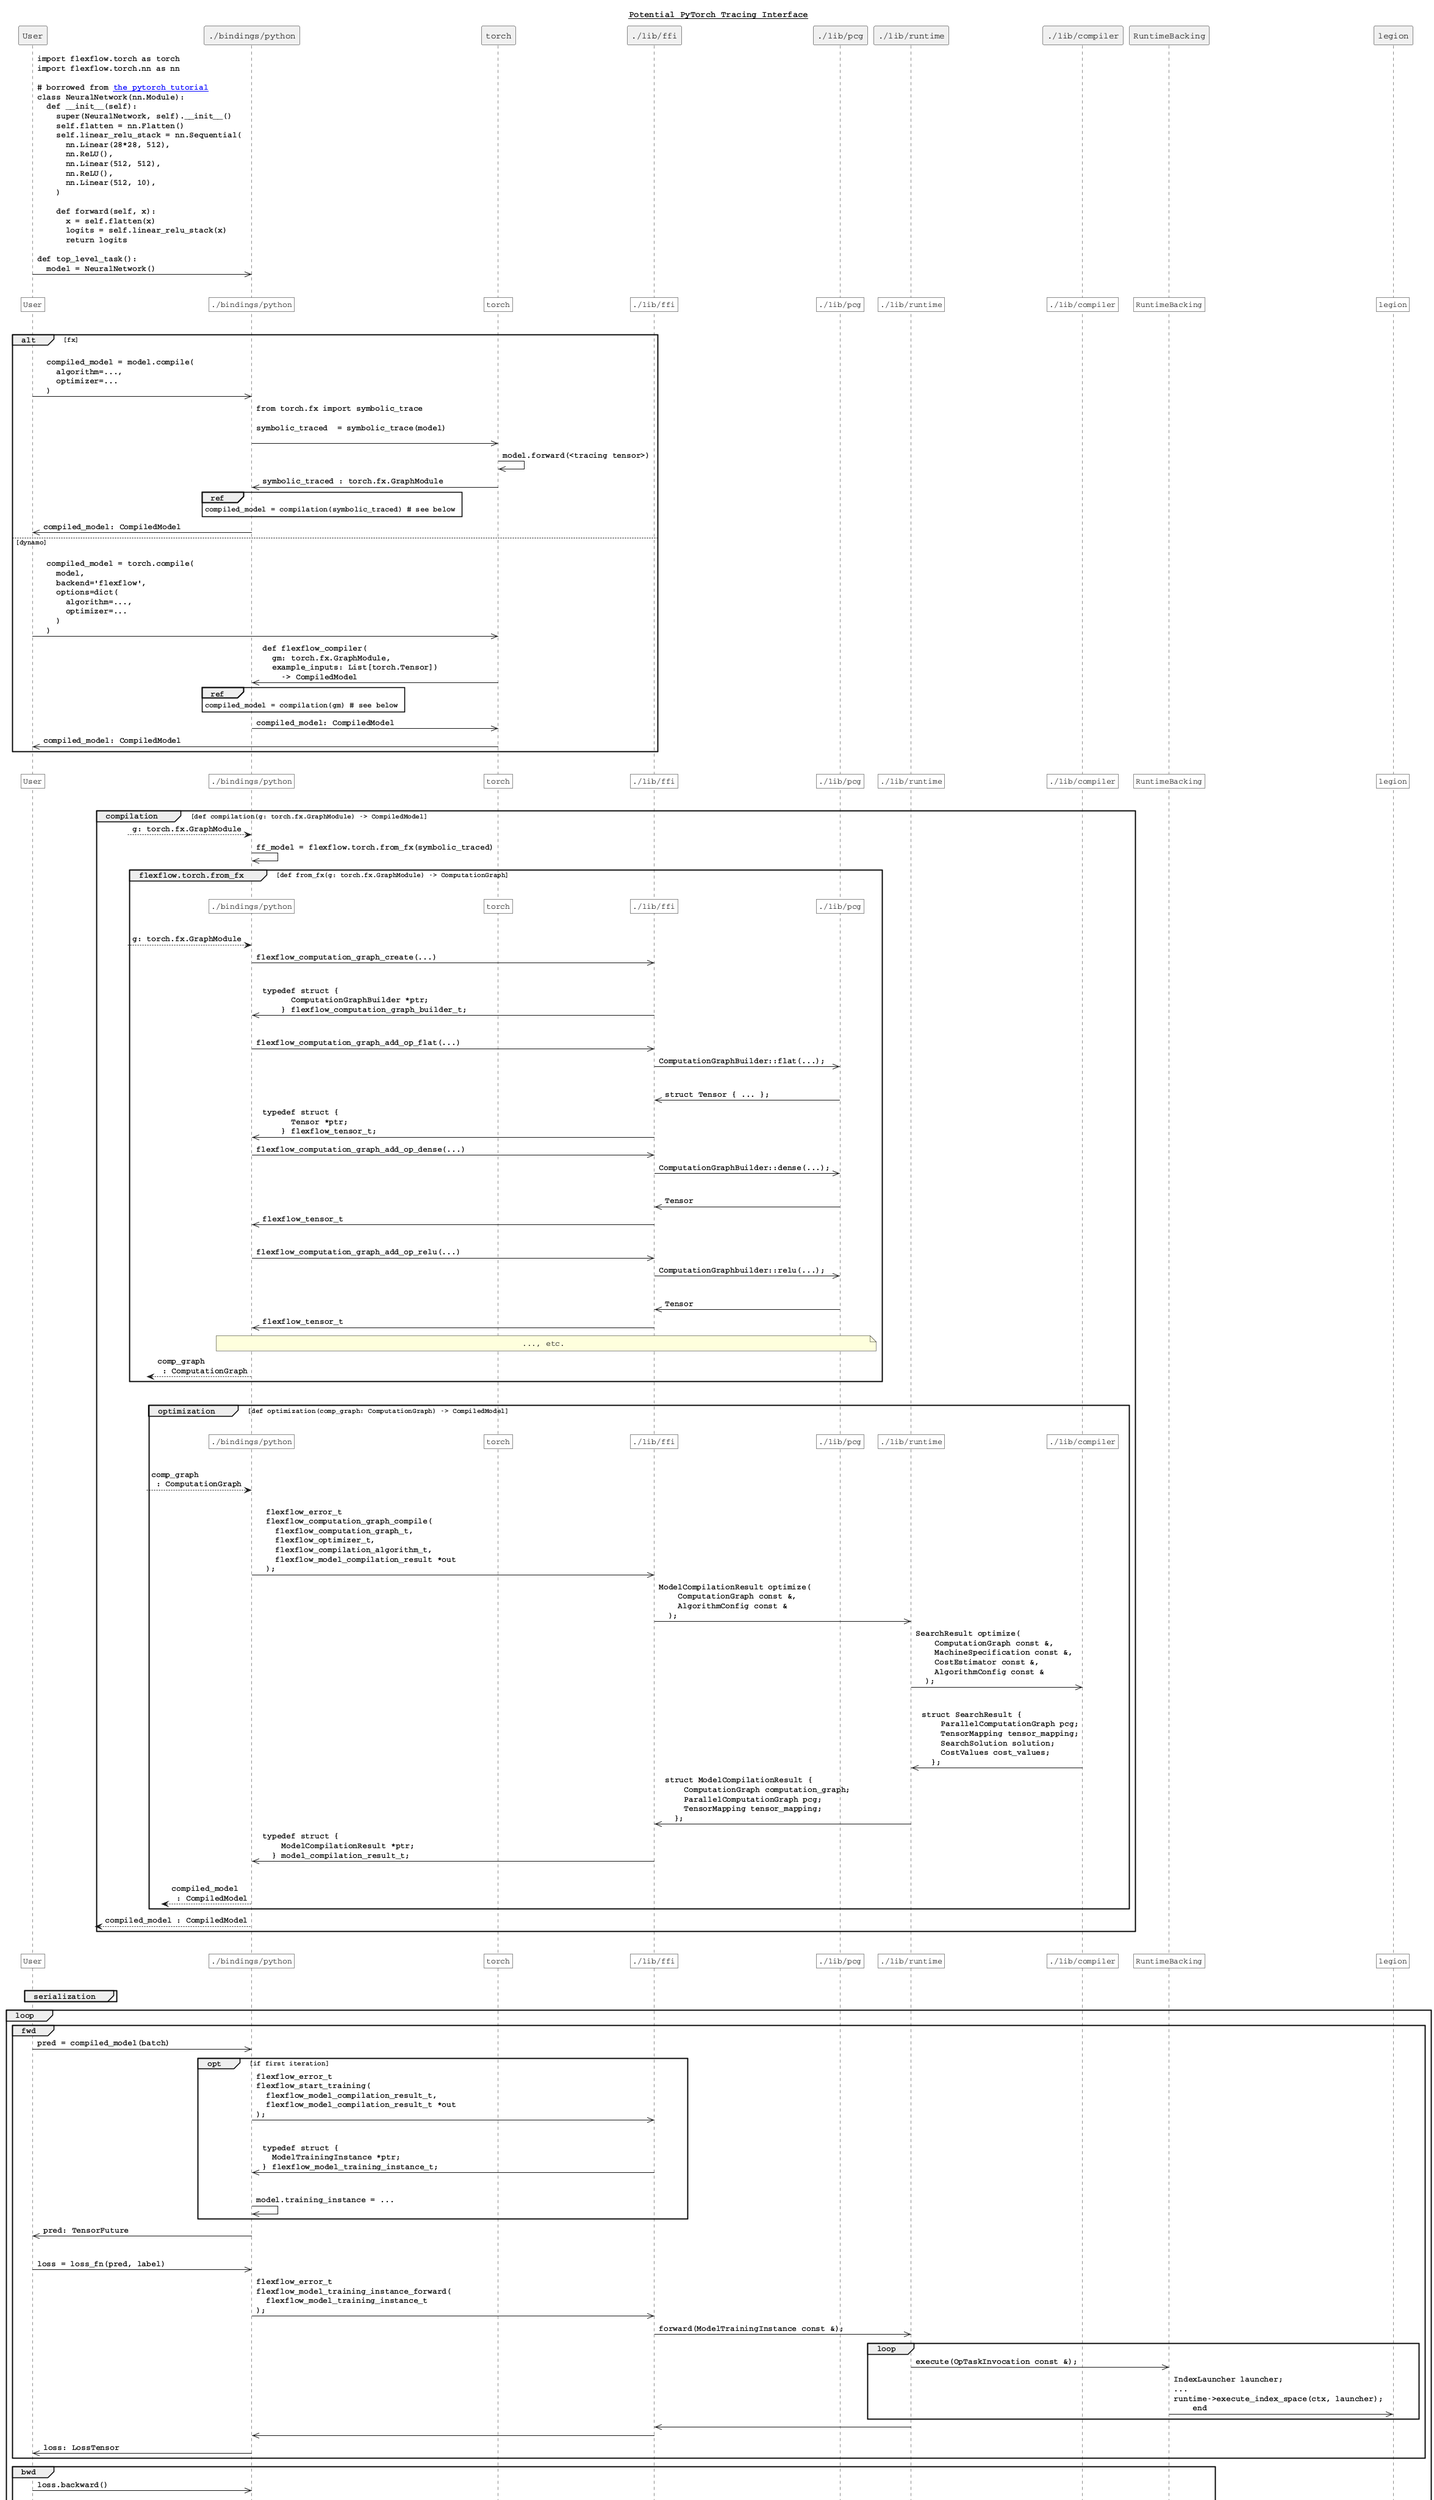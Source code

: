 @startuml pytorch-tracing

title __**Potential PyTorch Tracing Interface**__

!$user = "User"
!$python = "./bindings/python"
!$torch = "torch"
!$ffi = "./lib/ffi"
!$pcg = "./lib/pcg"
!$runtime = "./lib/runtime"
!$compiler = "./lib/compiler"
!$runtimeBacking = "RuntimeBacking"
!$legion = "legion"
!$participantBGColor = "#FFFFFF"

skinparam defaultFontName Courier
skinparam defaultFontStyle bold
skinparam arrowFontStyle bold
skinparam responseMessageBelowArrow true
skinparam sequenceMessageAlign left
skinparam sequenceReferenceAlign left
skinparam sequenceReferenceFontStyle bold
skinparam participantBackgroundColor #F0F0F0

participant U as "$user"
participant P as "$python"
participant T as "$torch"
participant F as "$ffi"
participant G as "$pcg"
participant R as "$runtime"
participant C as "$compiler"
participant B as "$runtimeBacking"
participant L as "$legion"

!function $get_idx($participant)
  !if ($participant == "$user")
    !return 0
  !elseif ($participant == "$python")
    !return 1
  !elseif ($participant == "$torch")
    !return 2
  !elseif ($participant == "$ffi")
    !return 3
  !elseif ($participant == "$pcg")
    !return 4
  !elseif ($participant == "$runtime")
    !return 5
  !elseif ($participant == "$compiler")
    !return 6
  !elseif ($participant == "$runtimeBacking")
    !return 7
  !elseif ($participant == "$legion")
    !return 8
  !endif
!endfunction

!procedure $remind_participants($start="$user", $end="$legion")
  |||
  !$start_idx = $get_idx($start)
  !$end_idx = $get_idx($end) + 1
  !log start_idx is $start_idx, end_idx is $end_idx
  !if ($start_idx <= 0 && $end_idx > 0)
    !log User
    rnote over U $participantBGColor: $user
  !endif
  !if ($start_idx <= 1 && $end_idx > 1)
    /rnote over P $participantBGColor: $python
  !endif
  !if ($start_idx <= 2 && $end_idx > 2)
    /rnote over T $participantBGColor: $torch
  !endif
  !if ($start_idx <= 3 && $end_idx > 3)
    /rnote over F $participantBGColor: $ffi
  !endif
  !if ($start_idx <= 4 && $end_idx > 4)
    /rnote over G $participantBGColor: $pcg
  !endif
  !if ($start_idx <= 5 && $end_idx > 5)
    /rnote over R $participantBGColor: $runtime
  !endif
  !if ($start_idx <= 6 && $end_idx > 6)
    /rnote over C $participantBGColor: $compiler
  !endif
  !if ($start_idx <= 7 && $end_idx > 7)
    /rnote over B $participantBGColor: $runtimeBacking
  !endif
  !if ($start_idx <= 8 && $end_idx > 8)
    !log Legion
    /rnote over L $participantBGColor: $legion
  !endif
  |||
!endprocedure

U->>P:\
import flexflow.torch as torch\l\
import flexflow.torch.nn as nn\l\
\l\
~# borrowed from [[https://pytorch.org/tutorials/beginner/basics/optimization_tutorial.html the pytorch tutorial]]\l\
class NeuralNetwork(nn.Module):\l\
  def ~__init__(self):\l\
    super(NeuralNetwork, self).~__init__()\l\
    self.flatten = nn.Flatten()\l\
    self.linear_relu_stack = nn.Sequential(\l\
      nn.Linear(28*28, 512),\l\
      nn.ReLU(),\l\
      nn.Linear(512, 512),\l\
      nn.ReLU(),\l\
      nn.Linear(512, 10),\l\
    )\l\
    \l\
    def forward(self, x):\l\
      x = self.flatten(x)\l\
      logits = self.linear_relu_stack(x)\l\
      return logits\l\
\l\
def top_level_task():\l\
  model = NeuralNetwork()

$remind_participants()

alt fx
U->>P:\l\
  compiled_model = model.compile(\l\
    algorithm=...,\l\
    optimizer=...\l\
  )

  P->>T:\
from torch.fx import symbolic_trace\l\
\l\
symbolic_traced  = symbolic_trace(model)\l\

  T->>T:\
  model.forward(<tracing tensor>)

  T->>P:\
symbolic_traced : torch.fx.GraphModule

  ref over P 
    compiled_model = compilation(symbolic_traced) # see below 
  end

  P->>U:\
    compiled_model: CompiledModel
else dynamo
  U->>T:\l\
  compiled_model = torch.compile(\l\
    model,\l\
    backend='flexflow',\l\
    options=dict(\l\
      algorithm=...,\l\
      optimizer=...\l\
    )\l\
  )

  T->>P:\
def flexflow_compiler(\l\
  gm: torch.fx.GraphModule,\l\
  example_inputs: List[torch.Tensor])\l\
    -> CompiledModel

  ref over P 
    compiled_model = compilation(gm) # see below 
  end

  P->>T: compiled_model: CompiledModel

  T->>U:\
  compiled_model: CompiledModel

end

$remind_participants()

group compilation [def compilation(g: torch.fx.GraphModule) -> CompiledModel]

    ?-->P: g: torch.fx.GraphModule

    P->>P:\
  ff_model = flexflow.torch.from_fx(symbolic_traced)

    group flexflow.torch.from_fx [def from_fx(g: torch.fx.GraphModule) -> ComputationGraph]
      $remind_participants("$python", "$pcg")

      ?-->P: g: torch.fx.GraphModule

      P->>F: flexflow_computation_graph_create(...)
    
      |||

      F->>P:\
    typedef struct {\l\
      ComputationGraphBuilder *ptr;\l\
    } flexflow_computation_graph_builder_t;

      |||

      P->>F: flexflow_computation_graph_add_op_flat(...)

      F->>G:\
    ComputationGraphBuilder::flat(...);

      |||

      G->>F:\
    struct Tensor { ... };

      F->>P:\
    typedef struct {\l\
      Tensor *ptr;\l\
    } flexflow_tensor_t;


      P->>F: flexflow_computation_graph_add_op_dense(...)

      F->>G:\
    ComputationGraphBuilder::dense(...);

      |||

      G->>F: Tensor

      F->>P: flexflow_tensor_t

      |||

      P->>F: flexflow_computation_graph_add_op_relu(...)

      F->>G:\
    ComputationGraphbuilder::relu(...);

      |||

      G->>F: Tensor

      F->>P: flexflow_tensor_t

      note over P, G
        ..., etc.
      end note

      ?<--P: comp_graph\l : ComputationGraph
    end

    |||

  group optimization [def optimization(comp_graph: ComputationGraph) -> CompiledModel]

  $remind_participants("$python", "$compiler")

  ?-->P: comp_graph\l : ComputationGraph

  P->>F:\l\
  flexflow_error_t\l\
  flexflow_computation_graph_compile(\l\
    flexflow_computation_graph_t,\l\
    flexflow_optimizer_t,\l\
    flexflow_compilation_algorithm_t,\l\
    flexflow_model_compilation_result *out\l\
  );

  F->>R:\
  ModelCompilationResult optimize(\l\
    ComputationGraph const &,\l\
    AlgorithmConfig const &\l\
  );

  R->>C:\
  SearchResult optimize(\l\
    ComputationGraph const &,\l\
    MachineSpecification const &,\l\
    CostEstimator const &,\l\
    AlgorithmConfig const &\l\
  );

  |||

  C->>R:\
  struct SearchResult {\l\
    ParallelComputationGraph pcg;\l\
    TensorMapping tensor_mapping;\l\
    SearchSolution solution;\l\
    CostValues cost_values;\l\
  };

  R->>F:\
  struct ModelCompilationResult {\l\
    ComputationGraph computation_graph;\l\
    ParallelComputationGraph pcg;\l\
    TensorMapping tensor_mapping;\l\
  };

  F->>P:\
  typedef struct {\l\
    ModelCompilationResult *ptr;\l\
  } model_compilation_result_t;

  |||

  ?<--P: compiled_model\l : CompiledModel
end

?<--P: compiled_model : CompiledModel

end


$remind_participants()


group serialization

  

end

loop 

  group fwd

    U->>P:\
pred = compiled_model(batch)

    opt if first iteration
      P->>F:\
flexflow_error_t\l\
flexflow_start_training(\l\
  flexflow_model_compilation_result_t,\l\
  flexflow_model_compilation_result_t *out\l\
);

      |||

      F->>P:\
typedef struct {\l\
  ModelTrainingInstance *ptr;\l\
} flexflow_model_training_instance_t;

      |||

      P->>P: model.training_instance = ...
    end

    P->>U:\
pred: TensorFuture

    |||

    U->>P:\
loss = loss_fn(pred, label)

    P->>F:\
flexflow_error_t\l\
flexflow_model_training_instance_forward(\l\
  flexflow_model_training_instance_t\l\
);

    F->>R:\
forward(ModelTrainingInstance const &);

    loop
      R->>B:\
    execute(OpTaskInvocation const &);

      B->>L:\
IndexLauncher launcher;\l\
...\l\
runtime->execute_index_space(ctx, launcher);\l\
    end
  end

    R->>F:

    F->>P:

    P->>U:\
loss: LossTensor

  end

  group bwd

  U->>P:\
loss.backward()

  P->>F:\
flexflow_error_t\l\
flexflow_model_training_instance_backward(\l\
  flexflow_model_training_instance_t\l\
);

  F->>R:\

  R->>B:

  B->>R:

  R->>F:

  F->>P:

  end

  group update

  U->>P:\
optimizer.step()

  P->>F:\
flexflow_error_t\l\
flexflow_model_training_instance_update(\l\
  flexflow_model_training_instance_t\l\
);

  F->>R:

  R->>B:

  B->>R:

  R->>F:

  F->>P:

  end
end

P->>F:\
flexflow_error_t\l\
flexflow_stop_training(\l\
  flexflow_model_training_instance_t\l\
);


opt Reading tensor elements
    U->>P: get_tensor
    P->>F:
    F->>R:
    R->>B:
    R->>F:
    F->>P:
    P->>U:
end
opt Writing to tensor elements
    U->>P: set_tensor
    P->>F:
    F->>R: 
    R->>B:
    B->>R:
    R->>F:
    F->>P:
    P->>U:
end

@enduml
